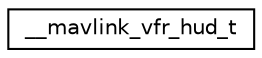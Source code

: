 digraph "Graphical Class Hierarchy"
{
 // INTERACTIVE_SVG=YES
  edge [fontname="Helvetica",fontsize="10",labelfontname="Helvetica",labelfontsize="10"];
  node [fontname="Helvetica",fontsize="10",shape=record];
  rankdir="LR";
  Node1 [label="__mavlink_vfr_hud_t",height=0.2,width=0.4,color="black", fillcolor="white", style="filled",URL="$struct____mavlink__vfr__hud__t.html"];
}
